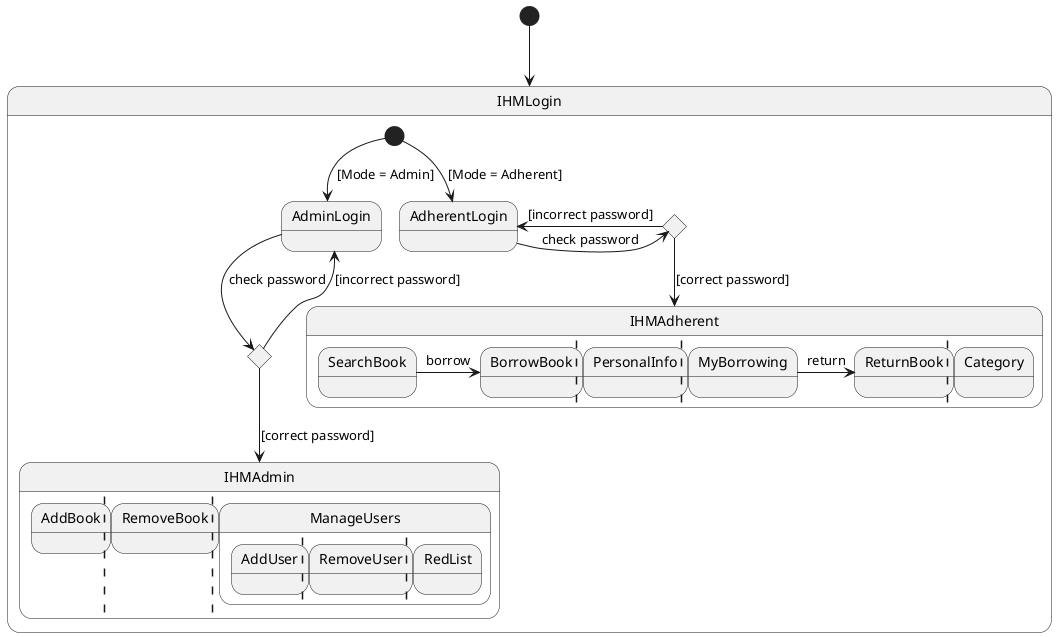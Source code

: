 @startuml
'scale 350 width


[*] --> IHMLogin

state IHMLogin {
    [*] --> AdminLogin  : [Mode = Admin]
    [*] --> AdherentLogin : [Mode = Adherent]

    state testLoginAdmin <<choice>>
    state testLoginAdherent <<choice>>

    AdminLogin -> testLoginAdmin : check password
    AdherentLogin -> testLoginAdherent : check password

    testLoginAdmin --> AdminLogin : [incorrect password]
    testLoginAdherent -> AdherentLogin : [incorrect password]
    testLoginAdmin --> IHMAdmin : [correct password]
    testLoginAdherent --> IHMAdherent : [correct password]
}




state IHMAdmin {
    state AddBook
    ||
    state RemoveBook
    ||
    state ManageUsers {
        state AddUser
        ||
        state RemoveUser
        ||
        state RedList
    }
}

state IHMAdherent {
    state SearchBook
    state BorrowBook

    SearchBook -> BorrowBook : borrow
    ||
    state PersonalInfo
    ||
    state MyBorrowing
    state ReturnBook
    MyBorrowing -> ReturnBook : return
    ||
    state Category
}


@enduml